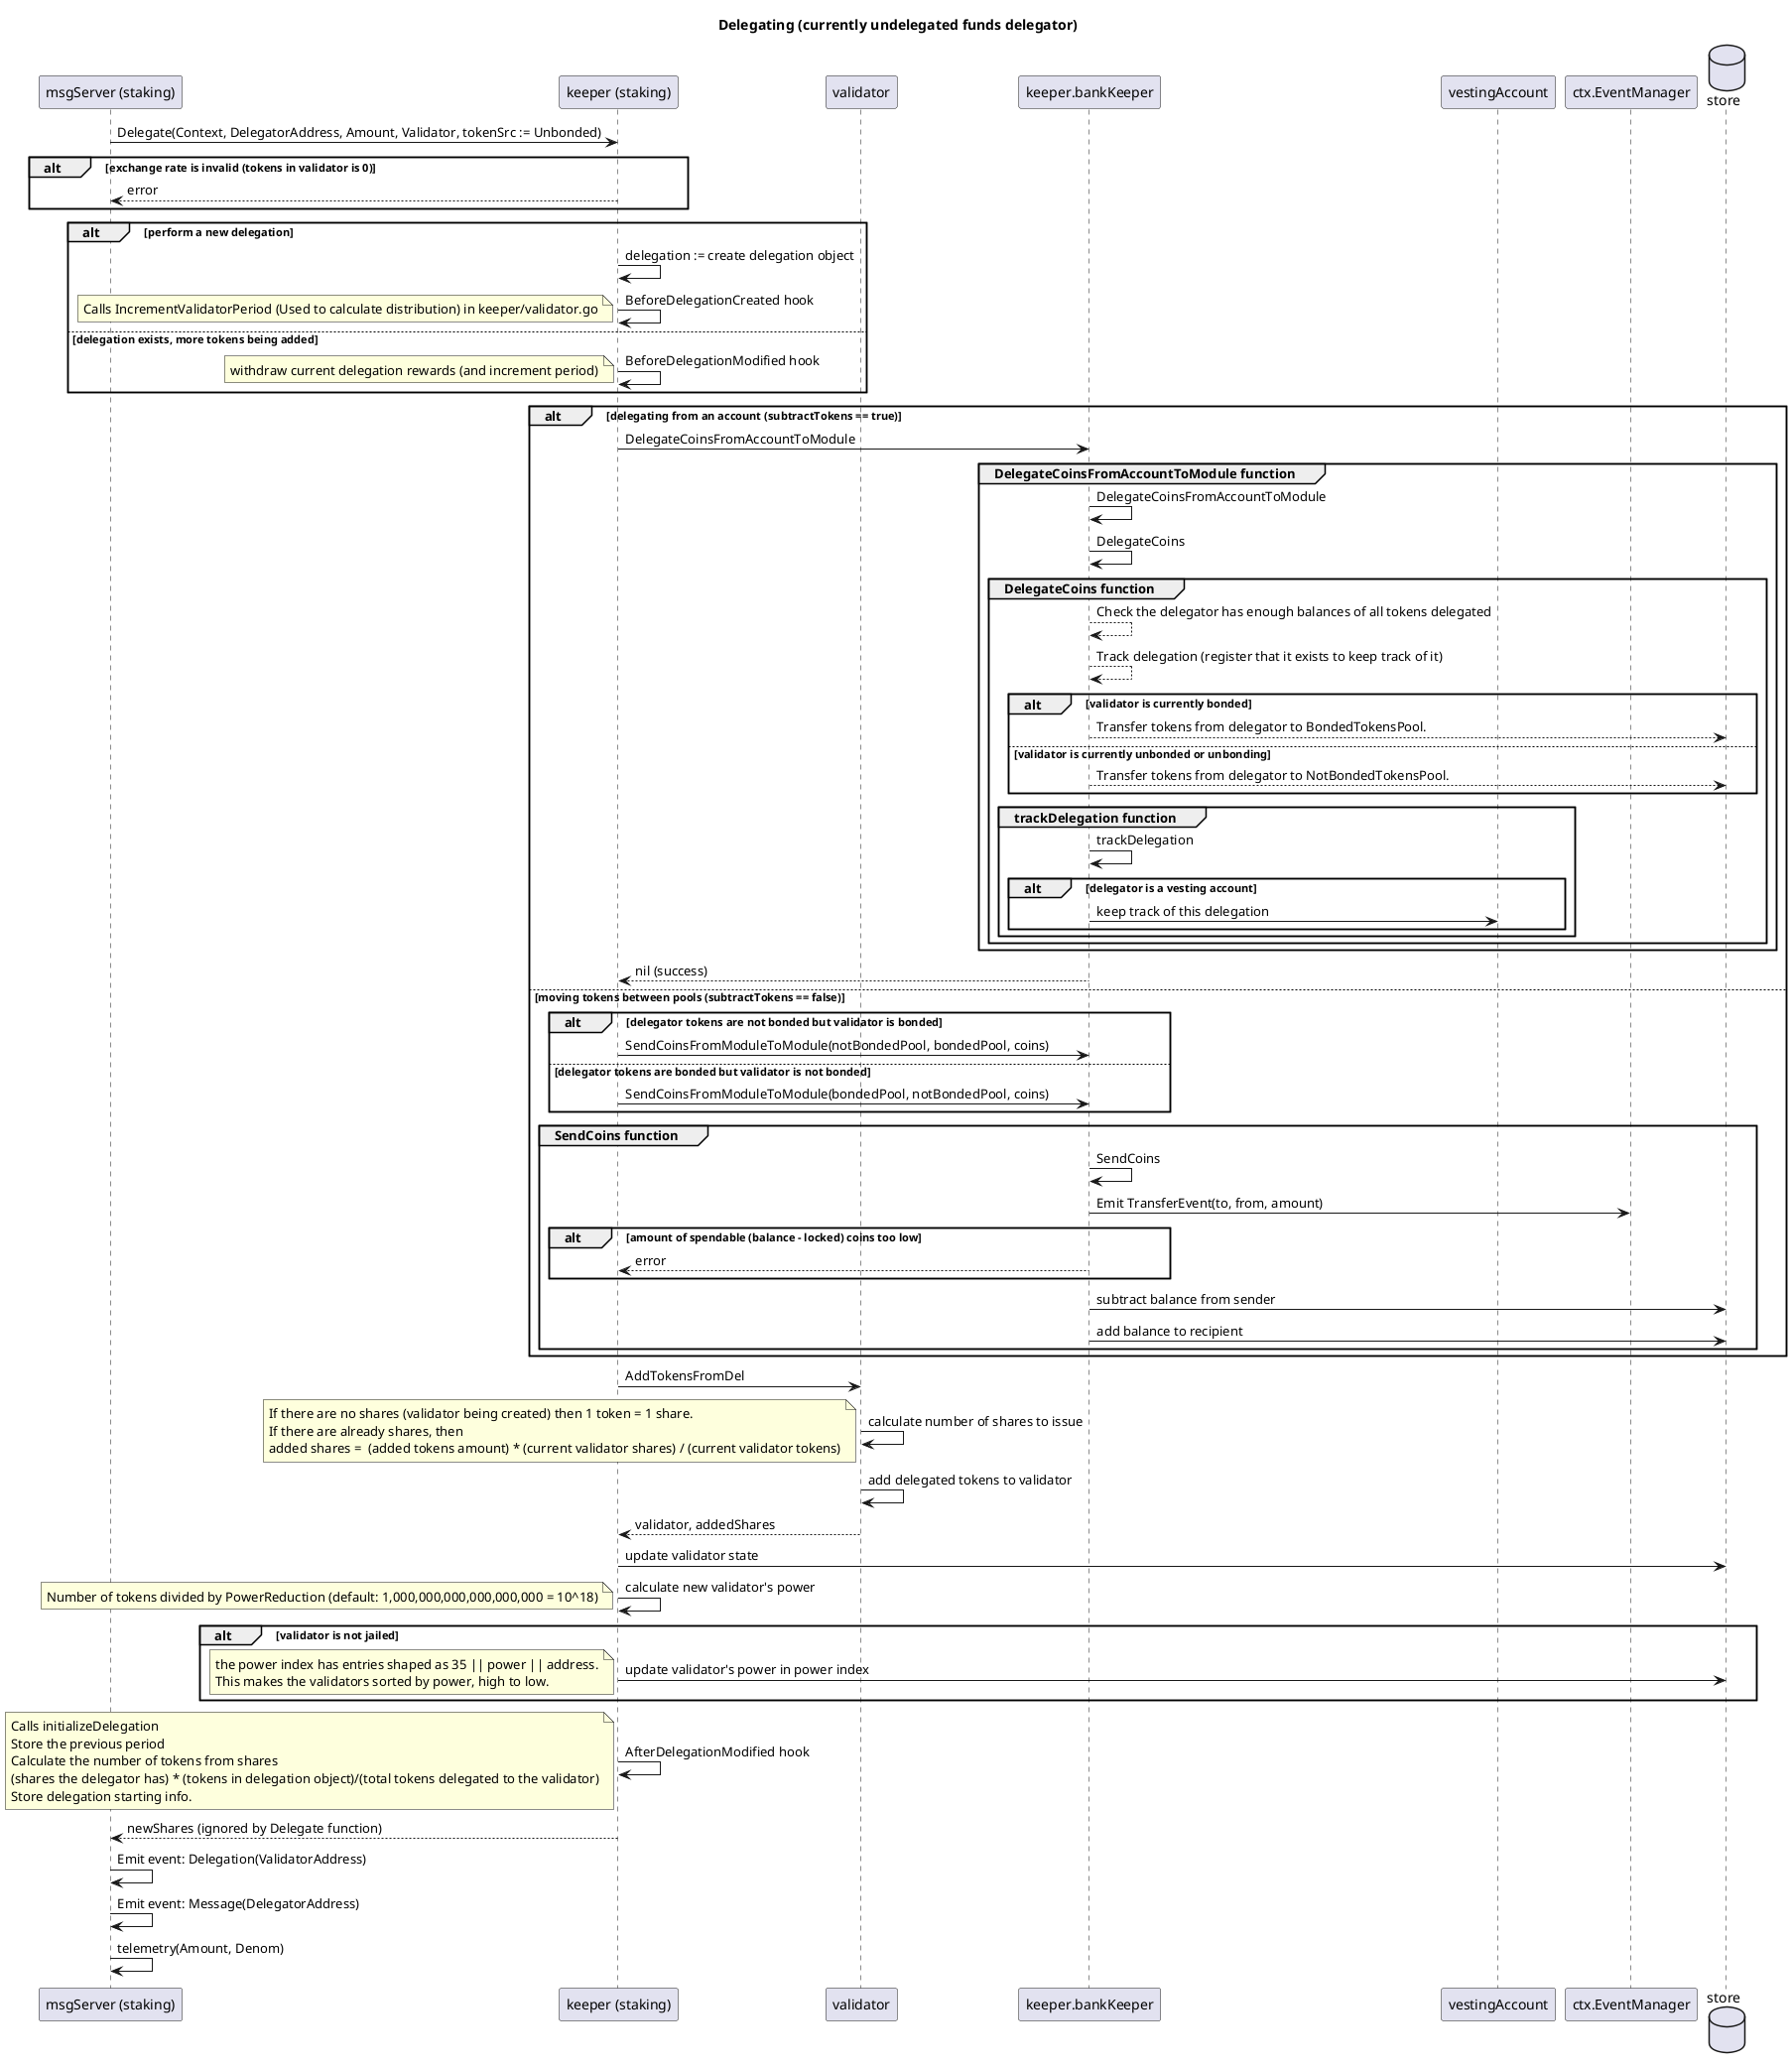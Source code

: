 @startuml
'https://plantuml.com/sequence-diagram

title: Delegating (currently undelegated funds delegator)

participant "msgServer (staking)"
participant  "keeper (staking)" as keeper
participant validator
participant keeper.bankKeeper
participant vestingAccount
participant ctx.EventManager

database store

"msgServer (staking)" -> keeper : Delegate(Context, DelegatorAddress, Amount, Validator, tokenSrc := Unbonded)

alt exchange rate is invalid (tokens in validator is 0)
    keeper -->  "msgServer (staking)" : error
end

alt perform a new delegation
    keeper -> keeper : delegation := create delegation object
    keeper -> keeper : BeforeDelegationCreated hook
    note left: Calls IncrementValidatorPeriod (Used to calculate distribution) in keeper/validator.go
else delegation exists, more tokens being added
    keeper -> keeper : BeforeDelegationModified hook
    note left: withdraw current delegation rewards (and increment period)
end

alt delegating from an account (subtractTokens == true)
    keeper -> keeper.bankKeeper : DelegateCoinsFromAccountToModule
    group DelegateCoinsFromAccountToModule function
        keeper.bankKeeper -> keeper.bankKeeper : DelegateCoinsFromAccountToModule
        keeper.bankKeeper -> keeper.bankKeeper : DelegateCoins
        group DelegateCoins function
            keeper.bankKeeper --> keeper.bankKeeper : Check the delegator has enough balances of all tokens delegated
            keeper.bankKeeper --> keeper.bankKeeper : Track delegation (register that it exists to keep track of it)
            alt validator is currently bonded
                keeper.bankKeeper --> store : Transfer tokens from delegator to BondedTokensPool.
            else validator is currently unbonded or unbonding
                keeper.bankKeeper --> store : Transfer tokens from delegator to NotBondedTokensPool.
            end
            group trackDelegation function
                keeper.bankKeeper -> keeper.bankKeeper : trackDelegation
                alt delegator is a vesting account
                    keeper.bankKeeper -> vestingAccount : keep track of this delegation
                end
            end
        end
    end
    keeper <-- keeper.bankKeeper : nil (success)
else moving tokens between pools (subtractTokens == false)
    alt delegator tokens are not bonded but validator is bonded
       keeper -> keeper.bankKeeper : SendCoinsFromModuleToModule(notBondedPool, bondedPool, coins)
    else delegator tokens are bonded but validator is not bonded
       keeper -> keeper.bankKeeper : SendCoinsFromModuleToModule(bondedPool, notBondedPool, coins)
    end
    group SendCoins function
        keeper.bankKeeper -> keeper.bankKeeper : SendCoins
        keeper.bankKeeper -> ctx.EventManager : Emit TransferEvent(to, from, amount)
        alt amount of spendable (balance - locked) coins too low
            keeper <-- keeper.bankKeeper : error
        end
        keeper.bankKeeper -> store : subtract balance from sender
        keeper.bankKeeper -> store : add balance to recipient
    end
end

keeper -> validator : AddTokensFromDel
validator -> validator : calculate number of shares to issue
note left: If there are no shares (validator being created) then 1 token = 1 share.\nIf there are already shares, then\nadded shares =  (added tokens amount) * (current validator shares) / (current validator tokens)

validator -> validator : add delegated tokens to validator
keeper <-- validator : validator, addedShares
keeper -> store : update validator state
keeper -> keeper: calculate new validator's power
note left : Number of tokens divided by PowerReduction (default: 1,000,000,000,000,000,000 = 10^18)
alt validator is not jailed
    keeper -> store : update validator's power in power index
    note left : the power index has entries shaped as 35 || power || address.\nThis makes the validators sorted by power, high to low.
end

keeper -> keeper : AfterDelegationModified hook
note left: Calls initializeDelegation\nStore the previous period\nCalculate the number of tokens from shares\n(shares the delegator has) * (tokens in delegation object)/(total tokens delegated to the validator)\nStore delegation starting info.
"msgServer (staking)" <-- keeper : newShares (ignored by Delegate function)


"msgServer (staking)" -> "msgServer (staking)" : Emit event: Delegation(ValidatorAddress)
"msgServer (staking)" -> "msgServer (staking)" : Emit event: Message(DelegatorAddress)
"msgServer (staking)" -> "msgServer (staking)" : telemetry(Amount, Denom)

@enduml

